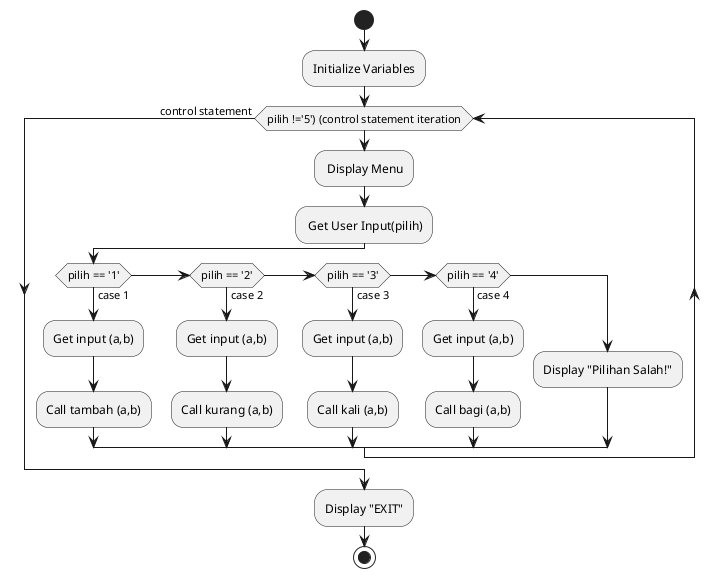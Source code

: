 @startuml pert5
start
:Initialize Variables;
while (pilih !='5') (control statement iteration)
    : Display Menu;
    : Get User Input(pilih);
    if (pilih == '1') then (case 1)
        :Get input (a,b);
        :Call tambah (a,b);
    else if (pilih == '2') then (case 2)
        :Get input (a,b);
        :Call kurang (a,b);
    else if (pilih == '3') then (case 3)
        :Get input (a,b);
        :Call kali (a,b);
    else if (pilih == '4') then (case 4)
        :Get input (a,b);
        :Call bagi (a,b);
    else 
        :Display "Pilihan Salah!";
    endif
endwhile ( control statement )
:Display "EXIT";
stop

@enduml